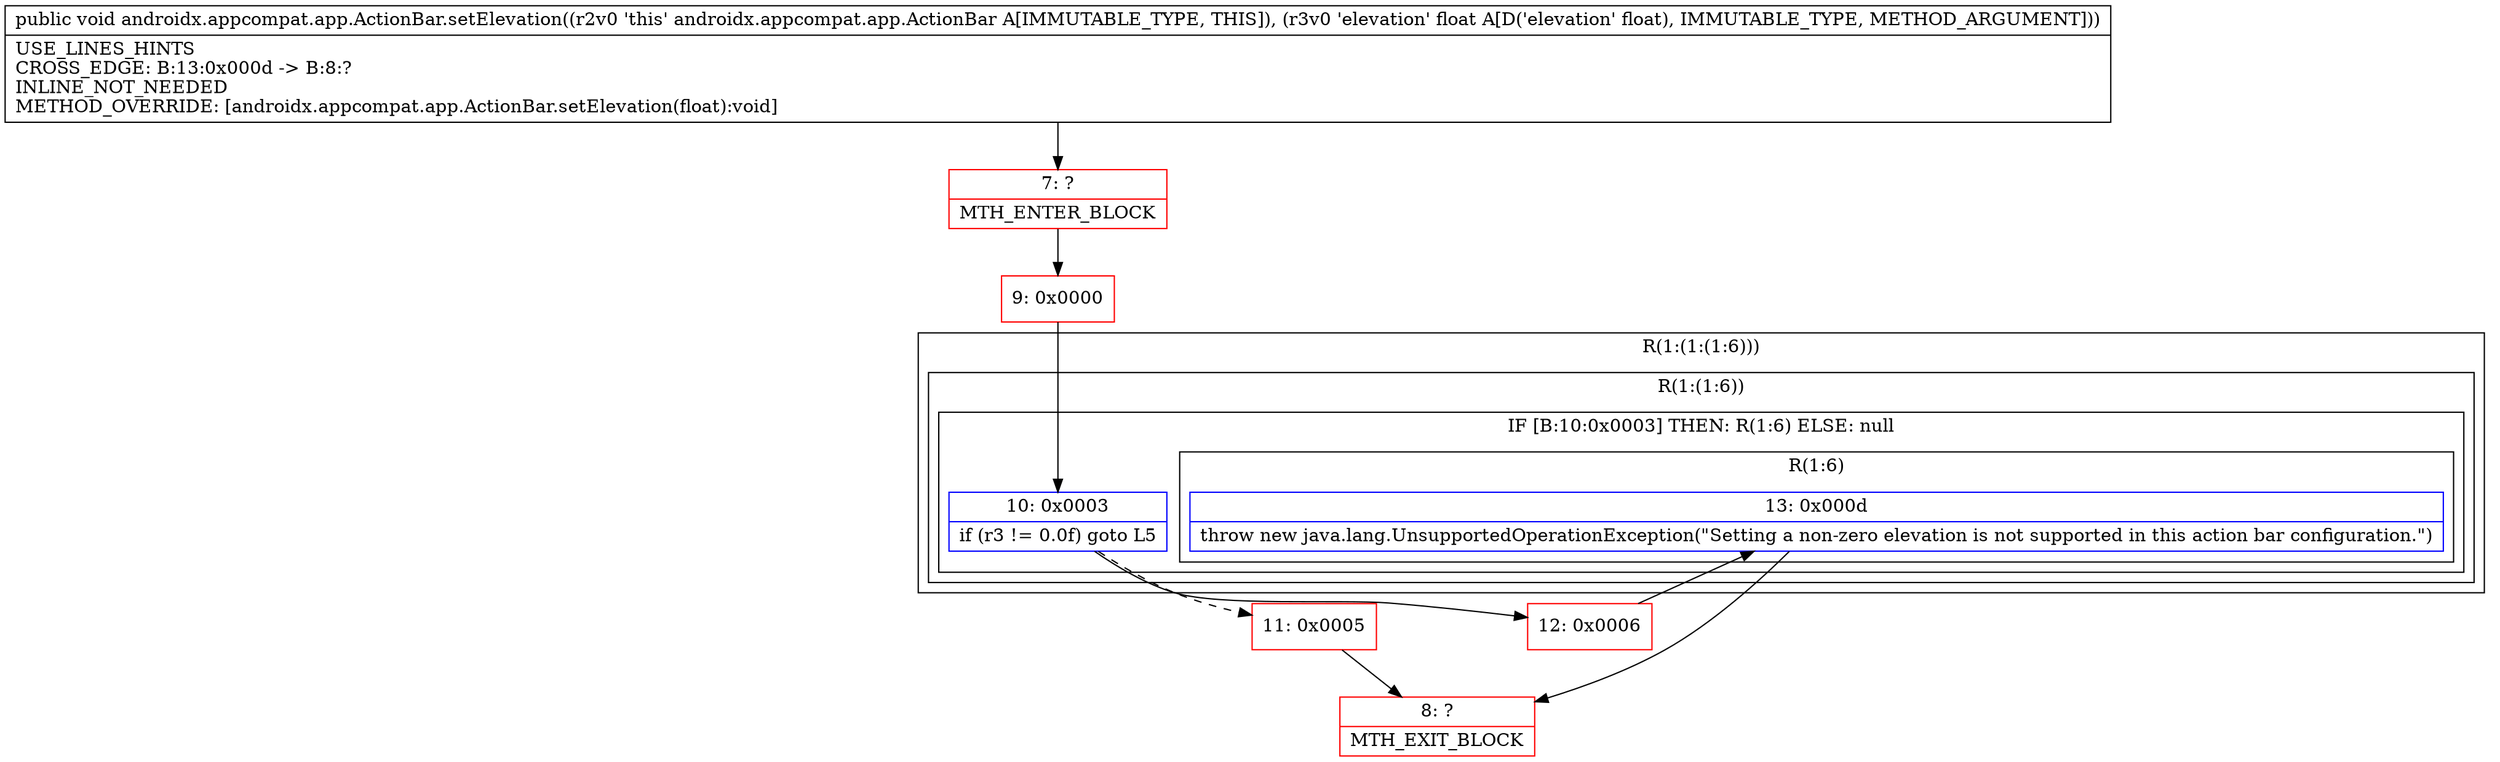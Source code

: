 digraph "CFG forandroidx.appcompat.app.ActionBar.setElevation(F)V" {
subgraph cluster_Region_2072511133 {
label = "R(1:(1:(1:6)))";
node [shape=record,color=blue];
subgraph cluster_Region_1331246501 {
label = "R(1:(1:6))";
node [shape=record,color=blue];
subgraph cluster_IfRegion_1482534839 {
label = "IF [B:10:0x0003] THEN: R(1:6) ELSE: null";
node [shape=record,color=blue];
Node_10 [shape=record,label="{10\:\ 0x0003|if (r3 != 0.0f) goto L5\l}"];
subgraph cluster_Region_1446476549 {
label = "R(1:6)";
node [shape=record,color=blue];
Node_13 [shape=record,label="{13\:\ 0x000d|throw new java.lang.UnsupportedOperationException(\"Setting a non\-zero elevation is not supported in this action bar configuration.\")\l}"];
}
}
}
}
Node_7 [shape=record,color=red,label="{7\:\ ?|MTH_ENTER_BLOCK\l}"];
Node_9 [shape=record,color=red,label="{9\:\ 0x0000}"];
Node_11 [shape=record,color=red,label="{11\:\ 0x0005}"];
Node_8 [shape=record,color=red,label="{8\:\ ?|MTH_EXIT_BLOCK\l}"];
Node_12 [shape=record,color=red,label="{12\:\ 0x0006}"];
MethodNode[shape=record,label="{public void androidx.appcompat.app.ActionBar.setElevation((r2v0 'this' androidx.appcompat.app.ActionBar A[IMMUTABLE_TYPE, THIS]), (r3v0 'elevation' float A[D('elevation' float), IMMUTABLE_TYPE, METHOD_ARGUMENT]))  | USE_LINES_HINTS\lCROSS_EDGE: B:13:0x000d \-\> B:8:?\lINLINE_NOT_NEEDED\lMETHOD_OVERRIDE: [androidx.appcompat.app.ActionBar.setElevation(float):void]\l}"];
MethodNode -> Node_7;Node_10 -> Node_11[style=dashed];
Node_10 -> Node_12;
Node_13 -> Node_8;
Node_7 -> Node_9;
Node_9 -> Node_10;
Node_11 -> Node_8;
Node_12 -> Node_13;
}

